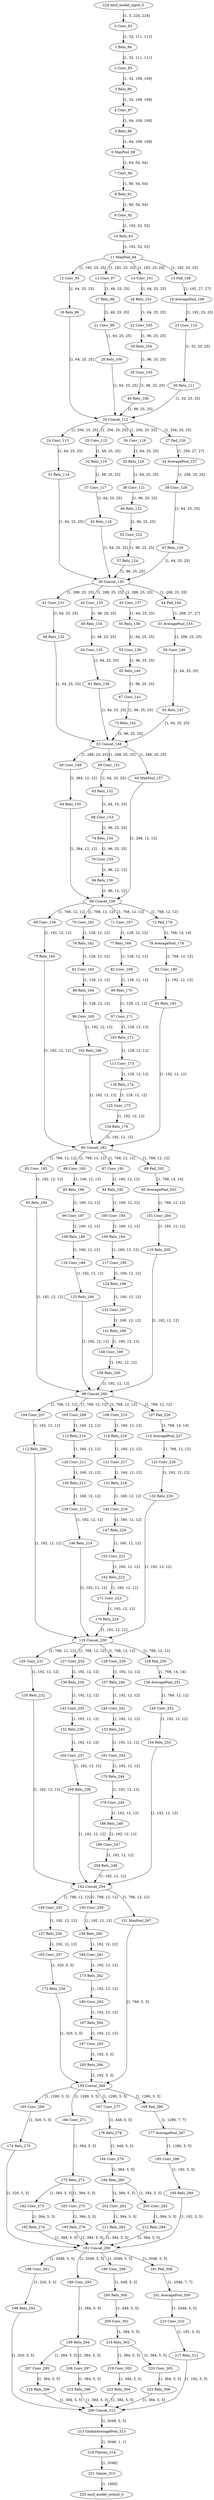 strict digraph  {
"0 Conv_83" [id=0, type=Conv];
"1 Relu_84" [id=1, type=Relu];
"2 Conv_85" [id=2, type=Conv];
"3 Relu_86" [id=3, type=Relu];
"4 Conv_87" [id=4, type=Conv];
"5 Relu_88" [id=5, type=Relu];
"6 MaxPool_89" [id=6, type=MaxPool];
"7 Conv_90" [id=7, type=Conv];
"8 Relu_91" [id=8, type=Relu];
"9 Conv_92" [id=9, type=Conv];
"10 Relu_93" [id=10, type=Relu];
"11 MaxPool_94" [id=11, type=MaxPool];
"12 Conv_95" [id=12, type=Conv];
"13 Conv_97" [id=13, type=Conv];
"14 Conv_101" [id=14, type=Conv];
"15 Pad_108" [id=15, type=Pad];
"16 Relu_96" [id=16, type=Relu];
"17 Relu_98" [id=17, type=Relu];
"18 Relu_102" [id=18, type=Relu];
"19 AveragePool_109" [id=19, type=AveragePool];
"20 Concat_112" [id=20, type=Concat];
"21 Conv_99" [id=21, type=Conv];
"22 Conv_103" [id=22, type=Conv];
"23 Conv_110" [id=23, type=Conv];
"24 Conv_113" [id=24, type=Conv];
"25 Conv_115" [id=25, type=Conv];
"26 Conv_119" [id=26, type=Conv];
"27 Pad_126" [id=27, type=Pad];
"28 Relu_100" [id=28, type=Relu];
"29 Relu_104" [id=29, type=Relu];
"30 Relu_111" [id=30, type=Relu];
"31 Relu_114" [id=31, type=Relu];
"32 Relu_116" [id=32, type=Relu];
"33 Relu_120" [id=33, type=Relu];
"34 AveragePool_127" [id=34, type=AveragePool];
"35 Conv_105" [id=35, type=Conv];
"36 Concat_130" [id=36, type=Concat];
"37 Conv_117" [id=37, type=Conv];
"38 Conv_121" [id=38, type=Conv];
"39 Conv_128" [id=39, type=Conv];
"40 Relu_106" [id=40, type=Relu];
"41 Conv_131" [id=41, type=Conv];
"42 Conv_133" [id=42, type=Conv];
"43 Conv_137" [id=43, type=Conv];
"44 Pad_144" [id=44, type=Pad];
"45 Relu_118" [id=45, type=Relu];
"46 Relu_122" [id=46, type=Relu];
"47 Relu_129" [id=47, type=Relu];
"48 Relu_132" [id=48, type=Relu];
"49 Relu_134" [id=49, type=Relu];
"50 Relu_138" [id=50, type=Relu];
"51 AveragePool_145" [id=51, type=AveragePool];
"52 Conv_123" [id=52, type=Conv];
"53 Concat_148" [id=53, type=Concat];
"54 Conv_135" [id=54, type=Conv];
"55 Conv_139" [id=55, type=Conv];
"56 Conv_146" [id=56, type=Conv];
"57 Relu_124" [id=57, type=Relu];
"58 Conv_149" [id=58, type=Conv];
"59 Conv_151" [id=59, type=Conv];
"60 MaxPool_157" [id=60, type=MaxPool];
"61 Relu_136" [id=61, type=Relu];
"62 Relu_140" [id=62, type=Relu];
"63 Relu_147" [id=63, type=Relu];
"64 Relu_150" [id=64, type=Relu];
"65 Relu_152" [id=65, type=Relu];
"66 Concat_158" [id=66, type=Concat];
"67 Conv_141" [id=67, type=Conv];
"68 Conv_153" [id=68, type=Conv];
"69 Conv_159" [id=69, type=Conv];
"70 Conv_161" [id=70, type=Conv];
"71 Conv_167" [id=71, type=Conv];
"72 Pad_178" [id=72, type=Pad];
"73 Relu_142" [id=73, type=Relu];
"74 Relu_154" [id=74, type=Relu];
"75 Relu_160" [id=75, type=Relu];
"76 Relu_162" [id=76, type=Relu];
"77 Relu_168" [id=77, type=Relu];
"78 AveragePool_179" [id=78, type=AveragePool];
"79 Conv_155" [id=79, type=Conv];
"80 Concat_182" [id=80, type=Concat];
"81 Conv_163" [id=81, type=Conv];
"82 Conv_169" [id=82, type=Conv];
"83 Conv_180" [id=83, type=Conv];
"84 Relu_156" [id=84, type=Relu];
"85 Conv_183" [id=85, type=Conv];
"86 Conv_185" [id=86, type=Conv];
"87 Conv_191" [id=87, type=Conv];
"88 Pad_202" [id=88, type=Pad];
"89 Relu_164" [id=89, type=Relu];
"90 Relu_170" [id=90, type=Relu];
"91 Relu_181" [id=91, type=Relu];
"92 Relu_184" [id=92, type=Relu];
"93 Relu_186" [id=93, type=Relu];
"94 Relu_192" [id=94, type=Relu];
"95 AveragePool_203" [id=95, type=AveragePool];
"96 Conv_165" [id=96, type=Conv];
"97 Conv_171" [id=97, type=Conv];
"98 Concat_206" [id=98, type=Concat];
"99 Conv_187" [id=99, type=Conv];
"100 Conv_193" [id=100, type=Conv];
"101 Conv_204" [id=101, type=Conv];
"102 Relu_166" [id=102, type=Relu];
"103 Relu_172" [id=103, type=Relu];
"104 Conv_207" [id=104, type=Conv];
"105 Conv_209" [id=105, type=Conv];
"106 Conv_215" [id=106, type=Conv];
"107 Pad_226" [id=107, type=Pad];
"108 Relu_188" [id=108, type=Relu];
"109 Relu_194" [id=109, type=Relu];
"110 Relu_205" [id=110, type=Relu];
"111 Conv_173" [id=111, type=Conv];
"112 Relu_208" [id=112, type=Relu];
"113 Relu_210" [id=113, type=Relu];
"114 Relu_216" [id=114, type=Relu];
"115 AveragePool_227" [id=115, type=AveragePool];
"116 Conv_189" [id=116, type=Conv];
"117 Conv_195" [id=117, type=Conv];
"118 Relu_174" [id=118, type=Relu];
"119 Concat_230" [id=119, type=Concat];
"120 Conv_211" [id=120, type=Conv];
"121 Conv_217" [id=121, type=Conv];
"122 Conv_228" [id=122, type=Conv];
"123 Relu_190" [id=123, type=Relu];
"124 Relu_196" [id=124, type=Relu];
"125 Conv_175" [id=125, type=Conv];
"126 Conv_231" [id=126, type=Conv];
"127 Conv_233" [id=127, type=Conv];
"128 Conv_239" [id=128, type=Conv];
"129 Pad_250" [id=129, type=Pad];
"130 Relu_212" [id=130, type=Relu];
"131 Relu_218" [id=131, type=Relu];
"132 Relu_229" [id=132, type=Relu];
"133 Conv_197" [id=133, type=Conv];
"134 Relu_176" [id=134, type=Relu];
"135 Relu_232" [id=135, type=Relu];
"136 Relu_234" [id=136, type=Relu];
"137 Relu_240" [id=137, type=Relu];
"138 AveragePool_251" [id=138, type=AveragePool];
"139 Conv_213" [id=139, type=Conv];
"140 Conv_219" [id=140, type=Conv];
"141 Relu_198" [id=141, type=Relu];
"142 Concat_254" [id=142, type=Concat];
"143 Conv_235" [id=143, type=Conv];
"144 Conv_241" [id=144, type=Conv];
"145 Conv_252" [id=145, type=Conv];
"146 Relu_214" [id=146, type=Relu];
"147 Relu_220" [id=147, type=Relu];
"148 Conv_199" [id=148, type=Conv];
"149 Conv_255" [id=149, type=Conv];
"150 Conv_259" [id=150, type=Conv];
"151 MaxPool_267" [id=151, type=MaxPool];
"152 Relu_236" [id=152, type=Relu];
"153 Relu_242" [id=153, type=Relu];
"154 Relu_253" [id=154, type=Relu];
"155 Conv_221" [id=155, type=Conv];
"156 Relu_200" [id=156, type=Relu];
"157 Relu_256" [id=157, type=Relu];
"158 Relu_260" [id=158, type=Relu];
"159 Concat_268" [id=159, type=Concat];
"160 Conv_237" [id=160, type=Conv];
"161 Conv_243" [id=161, type=Conv];
"162 Relu_222" [id=162, type=Relu];
"163 Conv_257" [id=163, type=Conv];
"164 Conv_261" [id=164, type=Conv];
"165 Conv_269" [id=165, type=Conv];
"166 Conv_271" [id=166, type=Conv];
"167 Conv_277" [id=167, type=Conv];
"168 Pad_286" [id=168, type=Pad];
"169 Relu_238" [id=169, type=Relu];
"170 Relu_244" [id=170, type=Relu];
"171 Conv_223" [id=171, type=Conv];
"172 Relu_258" [id=172, type=Relu];
"173 Relu_262" [id=173, type=Relu];
"174 Relu_270" [id=174, type=Relu];
"175 Relu_272" [id=175, type=Relu];
"176 Relu_278" [id=176, type=Relu];
"177 AveragePool_287" [id=177, type=AveragePool];
"178 Conv_245" [id=178, type=Conv];
"179 Relu_224" [id=179, type=Relu];
"180 Conv_263" [id=180, type=Conv];
"181 Concat_290" [id=181, type=Concat];
"182 Conv_273" [id=182, type=Conv];
"183 Conv_275" [id=183, type=Conv];
"184 Conv_279" [id=184, type=Conv];
"185 Conv_288" [id=185, type=Conv];
"186 Relu_246" [id=186, type=Relu];
"187 Relu_264" [id=187, type=Relu];
"188 Conv_291" [id=188, type=Conv];
"189 Conv_293" [id=189, type=Conv];
"190 Conv_299" [id=190, type=Conv];
"191 Pad_308" [id=191, type=Pad];
"192 Relu_274" [id=192, type=Relu];
"193 Relu_276" [id=193, type=Relu];
"194 Relu_280" [id=194, type=Relu];
"195 Relu_289" [id=195, type=Relu];
"196 Conv_247" [id=196, type=Conv];
"197 Conv_265" [id=197, type=Conv];
"198 Relu_292" [id=198, type=Relu];
"199 Relu_294" [id=199, type=Relu];
"200 Relu_300" [id=200, type=Relu];
"201 AveragePool_309" [id=201, type=AveragePool];
"202 Conv_281" [id=202, type=Conv];
"203 Conv_283" [id=203, type=Conv];
"204 Relu_248" [id=204, type=Relu];
"205 Relu_266" [id=205, type=Relu];
"206 Concat_312" [id=206, type=Concat];
"207 Conv_295" [id=207, type=Conv];
"208 Conv_297" [id=208, type=Conv];
"209 Conv_301" [id=209, type=Conv];
"210 Conv_310" [id=210, type=Conv];
"211 Relu_282" [id=211, type=Relu];
"212 Relu_284" [id=212, type=Relu];
"213 GlobalAveragePool_313" [id=213, type=GlobalAveragePool];
"214 Relu_296" [id=214, type=Relu];
"215 Relu_298" [id=215, type=Relu];
"216 Relu_302" [id=216, type=Relu];
"217 Relu_311" [id=217, type=Relu];
"218 Flatten_314" [id=218, type=Flatten];
"219 Conv_303" [id=219, type=Conv];
"220 Conv_305" [id=220, type=Conv];
"221 Gemm_315" [id=221, type=Gemm];
"222 Relu_304" [id=222, type=Relu];
"223 Relu_306" [id=223, type=Relu];
"224 nncf_model_input_0" [id=224, type=nncf_model_input];
"225 nncf_model_output_0" [id=225, type=nncf_model_output];
"0 Conv_83" -> "1 Relu_84"  [label="[1, 32, 111, 111]", style=solid];
"1 Relu_84" -> "2 Conv_85"  [label="[1, 32, 111, 111]", style=solid];
"2 Conv_85" -> "3 Relu_86"  [label="[1, 32, 109, 109]", style=solid];
"3 Relu_86" -> "4 Conv_87"  [label="[1, 32, 109, 109]", style=solid];
"4 Conv_87" -> "5 Relu_88"  [label="[1, 64, 109, 109]", style=solid];
"5 Relu_88" -> "6 MaxPool_89"  [label="[1, 64, 109, 109]", style=solid];
"6 MaxPool_89" -> "7 Conv_90"  [label="[1, 64, 54, 54]", style=solid];
"7 Conv_90" -> "8 Relu_91"  [label="[1, 80, 54, 54]", style=solid];
"8 Relu_91" -> "9 Conv_92"  [label="[1, 80, 54, 54]", style=solid];
"9 Conv_92" -> "10 Relu_93"  [label="[1, 192, 52, 52]", style=solid];
"10 Relu_93" -> "11 MaxPool_94"  [label="[1, 192, 52, 52]", style=solid];
"11 MaxPool_94" -> "12 Conv_95"  [label="[1, 192, 25, 25]", style=solid];
"11 MaxPool_94" -> "13 Conv_97"  [label="[1, 192, 25, 25]", style=solid];
"11 MaxPool_94" -> "14 Conv_101"  [label="[1, 192, 25, 25]", style=solid];
"11 MaxPool_94" -> "15 Pad_108"  [label="[1, 192, 25, 25]", style=solid];
"12 Conv_95" -> "16 Relu_96"  [label="[1, 64, 25, 25]", style=solid];
"13 Conv_97" -> "17 Relu_98"  [label="[1, 48, 25, 25]", style=solid];
"14 Conv_101" -> "18 Relu_102"  [label="[1, 64, 25, 25]", style=solid];
"15 Pad_108" -> "19 AveragePool_109"  [label="[1, 192, 27, 27]", style=solid];
"16 Relu_96" -> "20 Concat_112"  [label="[1, 64, 25, 25]", style=solid];
"17 Relu_98" -> "21 Conv_99"  [label="[1, 48, 25, 25]", style=solid];
"18 Relu_102" -> "22 Conv_103"  [label="[1, 64, 25, 25]", style=solid];
"19 AveragePool_109" -> "23 Conv_110"  [label="[1, 192, 25, 25]", style=solid];
"20 Concat_112" -> "24 Conv_113"  [label="[1, 256, 25, 25]", style=solid];
"20 Concat_112" -> "25 Conv_115"  [label="[1, 256, 25, 25]", style=solid];
"20 Concat_112" -> "26 Conv_119"  [label="[1, 256, 25, 25]", style=solid];
"20 Concat_112" -> "27 Pad_126"  [label="[1, 256, 25, 25]", style=solid];
"21 Conv_99" -> "28 Relu_100"  [label="[1, 64, 25, 25]", style=solid];
"22 Conv_103" -> "29 Relu_104"  [label="[1, 96, 25, 25]", style=solid];
"23 Conv_110" -> "30 Relu_111"  [label="[1, 32, 25, 25]", style=solid];
"24 Conv_113" -> "31 Relu_114"  [label="[1, 64, 25, 25]", style=solid];
"25 Conv_115" -> "32 Relu_116"  [label="[1, 48, 25, 25]", style=solid];
"26 Conv_119" -> "33 Relu_120"  [label="[1, 64, 25, 25]", style=solid];
"27 Pad_126" -> "34 AveragePool_127"  [label="[1, 256, 27, 27]", style=solid];
"28 Relu_100" -> "20 Concat_112"  [label="[1, 64, 25, 25]", style=solid];
"29 Relu_104" -> "35 Conv_105"  [label="[1, 96, 25, 25]", style=solid];
"30 Relu_111" -> "20 Concat_112"  [label="[1, 32, 25, 25]", style=solid];
"31 Relu_114" -> "36 Concat_130"  [label="[1, 64, 25, 25]", style=solid];
"32 Relu_116" -> "37 Conv_117"  [label="[1, 48, 25, 25]", style=solid];
"33 Relu_120" -> "38 Conv_121"  [label="[1, 64, 25, 25]", style=solid];
"34 AveragePool_127" -> "39 Conv_128"  [label="[1, 256, 25, 25]", style=solid];
"35 Conv_105" -> "40 Relu_106"  [label="[1, 96, 25, 25]", style=solid];
"36 Concat_130" -> "41 Conv_131"  [label="[1, 288, 25, 25]", style=solid];
"36 Concat_130" -> "42 Conv_133"  [label="[1, 288, 25, 25]", style=solid];
"36 Concat_130" -> "43 Conv_137"  [label="[1, 288, 25, 25]", style=solid];
"36 Concat_130" -> "44 Pad_144"  [label="[1, 288, 25, 25]", style=solid];
"37 Conv_117" -> "45 Relu_118"  [label="[1, 64, 25, 25]", style=solid];
"38 Conv_121" -> "46 Relu_122"  [label="[1, 96, 25, 25]", style=solid];
"39 Conv_128" -> "47 Relu_129"  [label="[1, 64, 25, 25]", style=solid];
"40 Relu_106" -> "20 Concat_112"  [label="[1, 96, 25, 25]", style=solid];
"41 Conv_131" -> "48 Relu_132"  [label="[1, 64, 25, 25]", style=solid];
"42 Conv_133" -> "49 Relu_134"  [label="[1, 48, 25, 25]", style=solid];
"43 Conv_137" -> "50 Relu_138"  [label="[1, 64, 25, 25]", style=solid];
"44 Pad_144" -> "51 AveragePool_145"  [label="[1, 288, 27, 27]", style=solid];
"45 Relu_118" -> "36 Concat_130"  [label="[1, 64, 25, 25]", style=solid];
"46 Relu_122" -> "52 Conv_123"  [label="[1, 96, 25, 25]", style=solid];
"47 Relu_129" -> "36 Concat_130"  [label="[1, 64, 25, 25]", style=solid];
"48 Relu_132" -> "53 Concat_148"  [label="[1, 64, 25, 25]", style=solid];
"49 Relu_134" -> "54 Conv_135"  [label="[1, 48, 25, 25]", style=solid];
"50 Relu_138" -> "55 Conv_139"  [label="[1, 64, 25, 25]", style=solid];
"51 AveragePool_145" -> "56 Conv_146"  [label="[1, 288, 25, 25]", style=solid];
"52 Conv_123" -> "57 Relu_124"  [label="[1, 96, 25, 25]", style=solid];
"53 Concat_148" -> "58 Conv_149"  [label="[1, 288, 25, 25]", style=solid];
"53 Concat_148" -> "59 Conv_151"  [label="[1, 288, 25, 25]", style=solid];
"53 Concat_148" -> "60 MaxPool_157"  [label="[1, 288, 25, 25]", style=solid];
"54 Conv_135" -> "61 Relu_136"  [label="[1, 64, 25, 25]", style=solid];
"55 Conv_139" -> "62 Relu_140"  [label="[1, 96, 25, 25]", style=solid];
"56 Conv_146" -> "63 Relu_147"  [label="[1, 64, 25, 25]", style=solid];
"57 Relu_124" -> "36 Concat_130"  [label="[1, 96, 25, 25]", style=solid];
"58 Conv_149" -> "64 Relu_150"  [label="[1, 384, 12, 12]", style=solid];
"59 Conv_151" -> "65 Relu_152"  [label="[1, 64, 25, 25]", style=solid];
"60 MaxPool_157" -> "66 Concat_158"  [label="[1, 288, 12, 12]", style=solid];
"61 Relu_136" -> "53 Concat_148"  [label="[1, 64, 25, 25]", style=solid];
"62 Relu_140" -> "67 Conv_141"  [label="[1, 96, 25, 25]", style=solid];
"63 Relu_147" -> "53 Concat_148"  [label="[1, 64, 25, 25]", style=solid];
"64 Relu_150" -> "66 Concat_158"  [label="[1, 384, 12, 12]", style=solid];
"65 Relu_152" -> "68 Conv_153"  [label="[1, 64, 25, 25]", style=solid];
"66 Concat_158" -> "69 Conv_159"  [label="[1, 768, 12, 12]", style=solid];
"66 Concat_158" -> "70 Conv_161"  [label="[1, 768, 12, 12]", style=solid];
"66 Concat_158" -> "71 Conv_167"  [label="[1, 768, 12, 12]", style=solid];
"66 Concat_158" -> "72 Pad_178"  [label="[1, 768, 12, 12]", style=solid];
"67 Conv_141" -> "73 Relu_142"  [label="[1, 96, 25, 25]", style=solid];
"68 Conv_153" -> "74 Relu_154"  [label="[1, 96, 25, 25]", style=solid];
"69 Conv_159" -> "75 Relu_160"  [label="[1, 192, 12, 12]", style=solid];
"70 Conv_161" -> "76 Relu_162"  [label="[1, 128, 12, 12]", style=solid];
"71 Conv_167" -> "77 Relu_168"  [label="[1, 128, 12, 12]", style=solid];
"72 Pad_178" -> "78 AveragePool_179"  [label="[1, 768, 14, 14]", style=solid];
"73 Relu_142" -> "53 Concat_148"  [label="[1, 96, 25, 25]", style=solid];
"74 Relu_154" -> "79 Conv_155"  [label="[1, 96, 25, 25]", style=solid];
"75 Relu_160" -> "80 Concat_182"  [label="[1, 192, 12, 12]", style=solid];
"76 Relu_162" -> "81 Conv_163"  [label="[1, 128, 12, 12]", style=solid];
"77 Relu_168" -> "82 Conv_169"  [label="[1, 128, 12, 12]", style=solid];
"78 AveragePool_179" -> "83 Conv_180"  [label="[1, 768, 12, 12]", style=solid];
"79 Conv_155" -> "84 Relu_156"  [label="[1, 96, 12, 12]", style=solid];
"80 Concat_182" -> "85 Conv_183"  [label="[1, 768, 12, 12]", style=solid];
"80 Concat_182" -> "86 Conv_185"  [label="[1, 768, 12, 12]", style=solid];
"80 Concat_182" -> "87 Conv_191"  [label="[1, 768, 12, 12]", style=solid];
"80 Concat_182" -> "88 Pad_202"  [label="[1, 768, 12, 12]", style=solid];
"81 Conv_163" -> "89 Relu_164"  [label="[1, 128, 12, 12]", style=solid];
"82 Conv_169" -> "90 Relu_170"  [label="[1, 128, 12, 12]", style=solid];
"83 Conv_180" -> "91 Relu_181"  [label="[1, 192, 12, 12]", style=solid];
"84 Relu_156" -> "66 Concat_158"  [label="[1, 96, 12, 12]", style=solid];
"85 Conv_183" -> "92 Relu_184"  [label="[1, 192, 12, 12]", style=solid];
"86 Conv_185" -> "93 Relu_186"  [label="[1, 160, 12, 12]", style=solid];
"87 Conv_191" -> "94 Relu_192"  [label="[1, 160, 12, 12]", style=solid];
"88 Pad_202" -> "95 AveragePool_203"  [label="[1, 768, 14, 14]", style=solid];
"89 Relu_164" -> "96 Conv_165"  [label="[1, 128, 12, 12]", style=solid];
"90 Relu_170" -> "97 Conv_171"  [label="[1, 128, 12, 12]", style=solid];
"91 Relu_181" -> "80 Concat_182"  [label="[1, 192, 12, 12]", style=solid];
"92 Relu_184" -> "98 Concat_206"  [label="[1, 192, 12, 12]", style=solid];
"93 Relu_186" -> "99 Conv_187"  [label="[1, 160, 12, 12]", style=solid];
"94 Relu_192" -> "100 Conv_193"  [label="[1, 160, 12, 12]", style=solid];
"95 AveragePool_203" -> "101 Conv_204"  [label="[1, 768, 12, 12]", style=solid];
"96 Conv_165" -> "102 Relu_166"  [label="[1, 192, 12, 12]", style=solid];
"97 Conv_171" -> "103 Relu_172"  [label="[1, 128, 12, 12]", style=solid];
"98 Concat_206" -> "104 Conv_207"  [label="[1, 768, 12, 12]", style=solid];
"98 Concat_206" -> "105 Conv_209"  [label="[1, 768, 12, 12]", style=solid];
"98 Concat_206" -> "106 Conv_215"  [label="[1, 768, 12, 12]", style=solid];
"98 Concat_206" -> "107 Pad_226"  [label="[1, 768, 12, 12]", style=solid];
"99 Conv_187" -> "108 Relu_188"  [label="[1, 160, 12, 12]", style=solid];
"100 Conv_193" -> "109 Relu_194"  [label="[1, 160, 12, 12]", style=solid];
"101 Conv_204" -> "110 Relu_205"  [label="[1, 192, 12, 12]", style=solid];
"102 Relu_166" -> "80 Concat_182"  [label="[1, 192, 12, 12]", style=solid];
"103 Relu_172" -> "111 Conv_173"  [label="[1, 128, 12, 12]", style=solid];
"104 Conv_207" -> "112 Relu_208"  [label="[1, 192, 12, 12]", style=solid];
"105 Conv_209" -> "113 Relu_210"  [label="[1, 160, 12, 12]", style=solid];
"106 Conv_215" -> "114 Relu_216"  [label="[1, 160, 12, 12]", style=solid];
"107 Pad_226" -> "115 AveragePool_227"  [label="[1, 768, 14, 14]", style=solid];
"108 Relu_188" -> "116 Conv_189"  [label="[1, 160, 12, 12]", style=solid];
"109 Relu_194" -> "117 Conv_195"  [label="[1, 160, 12, 12]", style=solid];
"110 Relu_205" -> "98 Concat_206"  [label="[1, 192, 12, 12]", style=solid];
"111 Conv_173" -> "118 Relu_174"  [label="[1, 128, 12, 12]", style=solid];
"112 Relu_208" -> "119 Concat_230"  [label="[1, 192, 12, 12]", style=solid];
"113 Relu_210" -> "120 Conv_211"  [label="[1, 160, 12, 12]", style=solid];
"114 Relu_216" -> "121 Conv_217"  [label="[1, 160, 12, 12]", style=solid];
"115 AveragePool_227" -> "122 Conv_228"  [label="[1, 768, 12, 12]", style=solid];
"116 Conv_189" -> "123 Relu_190"  [label="[1, 192, 12, 12]", style=solid];
"117 Conv_195" -> "124 Relu_196"  [label="[1, 160, 12, 12]", style=solid];
"118 Relu_174" -> "125 Conv_175"  [label="[1, 128, 12, 12]", style=solid];
"119 Concat_230" -> "126 Conv_231"  [label="[1, 768, 12, 12]", style=solid];
"119 Concat_230" -> "127 Conv_233"  [label="[1, 768, 12, 12]", style=solid];
"119 Concat_230" -> "128 Conv_239"  [label="[1, 768, 12, 12]", style=solid];
"119 Concat_230" -> "129 Pad_250"  [label="[1, 768, 12, 12]", style=solid];
"120 Conv_211" -> "130 Relu_212"  [label="[1, 160, 12, 12]", style=solid];
"121 Conv_217" -> "131 Relu_218"  [label="[1, 160, 12, 12]", style=solid];
"122 Conv_228" -> "132 Relu_229"  [label="[1, 192, 12, 12]", style=solid];
"123 Relu_190" -> "98 Concat_206"  [label="[1, 192, 12, 12]", style=solid];
"124 Relu_196" -> "133 Conv_197"  [label="[1, 160, 12, 12]", style=solid];
"125 Conv_175" -> "134 Relu_176"  [label="[1, 192, 12, 12]", style=solid];
"126 Conv_231" -> "135 Relu_232"  [label="[1, 192, 12, 12]", style=solid];
"127 Conv_233" -> "136 Relu_234"  [label="[1, 192, 12, 12]", style=solid];
"128 Conv_239" -> "137 Relu_240"  [label="[1, 192, 12, 12]", style=solid];
"129 Pad_250" -> "138 AveragePool_251"  [label="[1, 768, 14, 14]", style=solid];
"130 Relu_212" -> "139 Conv_213"  [label="[1, 160, 12, 12]", style=solid];
"131 Relu_218" -> "140 Conv_219"  [label="[1, 160, 12, 12]", style=solid];
"132 Relu_229" -> "119 Concat_230"  [label="[1, 192, 12, 12]", style=solid];
"133 Conv_197" -> "141 Relu_198"  [label="[1, 160, 12, 12]", style=solid];
"134 Relu_176" -> "80 Concat_182"  [label="[1, 192, 12, 12]", style=solid];
"135 Relu_232" -> "142 Concat_254"  [label="[1, 192, 12, 12]", style=solid];
"136 Relu_234" -> "143 Conv_235"  [label="[1, 192, 12, 12]", style=solid];
"137 Relu_240" -> "144 Conv_241"  [label="[1, 192, 12, 12]", style=solid];
"138 AveragePool_251" -> "145 Conv_252"  [label="[1, 768, 12, 12]", style=solid];
"139 Conv_213" -> "146 Relu_214"  [label="[1, 192, 12, 12]", style=solid];
"140 Conv_219" -> "147 Relu_220"  [label="[1, 160, 12, 12]", style=solid];
"141 Relu_198" -> "148 Conv_199"  [label="[1, 160, 12, 12]", style=solid];
"142 Concat_254" -> "149 Conv_255"  [label="[1, 768, 12, 12]", style=solid];
"142 Concat_254" -> "150 Conv_259"  [label="[1, 768, 12, 12]", style=solid];
"142 Concat_254" -> "151 MaxPool_267"  [label="[1, 768, 12, 12]", style=solid];
"143 Conv_235" -> "152 Relu_236"  [label="[1, 192, 12, 12]", style=solid];
"144 Conv_241" -> "153 Relu_242"  [label="[1, 192, 12, 12]", style=solid];
"145 Conv_252" -> "154 Relu_253"  [label="[1, 192, 12, 12]", style=solid];
"146 Relu_214" -> "119 Concat_230"  [label="[1, 192, 12, 12]", style=solid];
"147 Relu_220" -> "155 Conv_221"  [label="[1, 160, 12, 12]", style=solid];
"148 Conv_199" -> "156 Relu_200"  [label="[1, 192, 12, 12]", style=solid];
"149 Conv_255" -> "157 Relu_256"  [label="[1, 192, 12, 12]", style=solid];
"150 Conv_259" -> "158 Relu_260"  [label="[1, 192, 12, 12]", style=solid];
"151 MaxPool_267" -> "159 Concat_268"  [label="[1, 768, 5, 5]", style=solid];
"152 Relu_236" -> "160 Conv_237"  [label="[1, 192, 12, 12]", style=solid];
"153 Relu_242" -> "161 Conv_243"  [label="[1, 192, 12, 12]", style=solid];
"154 Relu_253" -> "142 Concat_254"  [label="[1, 192, 12, 12]", style=solid];
"155 Conv_221" -> "162 Relu_222"  [label="[1, 160, 12, 12]", style=solid];
"156 Relu_200" -> "98 Concat_206"  [label="[1, 192, 12, 12]", style=solid];
"157 Relu_256" -> "163 Conv_257"  [label="[1, 192, 12, 12]", style=solid];
"158 Relu_260" -> "164 Conv_261"  [label="[1, 192, 12, 12]", style=solid];
"159 Concat_268" -> "165 Conv_269"  [label="[1, 1280, 5, 5]", style=solid];
"159 Concat_268" -> "166 Conv_271"  [label="[1, 1280, 5, 5]", style=solid];
"159 Concat_268" -> "167 Conv_277"  [label="[1, 1280, 5, 5]", style=solid];
"159 Concat_268" -> "168 Pad_286"  [label="[1, 1280, 5, 5]", style=solid];
"160 Conv_237" -> "169 Relu_238"  [label="[1, 192, 12, 12]", style=solid];
"161 Conv_243" -> "170 Relu_244"  [label="[1, 192, 12, 12]", style=solid];
"162 Relu_222" -> "171 Conv_223"  [label="[1, 160, 12, 12]", style=solid];
"163 Conv_257" -> "172 Relu_258"  [label="[1, 320, 5, 5]", style=solid];
"164 Conv_261" -> "173 Relu_262"  [label="[1, 192, 12, 12]", style=solid];
"165 Conv_269" -> "174 Relu_270"  [label="[1, 320, 5, 5]", style=solid];
"166 Conv_271" -> "175 Relu_272"  [label="[1, 384, 5, 5]", style=solid];
"167 Conv_277" -> "176 Relu_278"  [label="[1, 448, 5, 5]", style=solid];
"168 Pad_286" -> "177 AveragePool_287"  [label="[1, 1280, 7, 7]", style=solid];
"169 Relu_238" -> "142 Concat_254"  [label="[1, 192, 12, 12]", style=solid];
"170 Relu_244" -> "178 Conv_245"  [label="[1, 192, 12, 12]", style=solid];
"171 Conv_223" -> "179 Relu_224"  [label="[1, 192, 12, 12]", style=solid];
"172 Relu_258" -> "159 Concat_268"  [label="[1, 320, 5, 5]", style=solid];
"173 Relu_262" -> "180 Conv_263"  [label="[1, 192, 12, 12]", style=solid];
"174 Relu_270" -> "181 Concat_290"  [label="[1, 320, 5, 5]", style=solid];
"175 Relu_272" -> "182 Conv_273"  [label="[1, 384, 5, 5]", style=solid];
"175 Relu_272" -> "183 Conv_275"  [label="[1, 384, 5, 5]", style=solid];
"176 Relu_278" -> "184 Conv_279"  [label="[1, 448, 5, 5]", style=solid];
"177 AveragePool_287" -> "185 Conv_288"  [label="[1, 1280, 5, 5]", style=solid];
"178 Conv_245" -> "186 Relu_246"  [label="[1, 192, 12, 12]", style=solid];
"179 Relu_224" -> "119 Concat_230"  [label="[1, 192, 12, 12]", style=solid];
"180 Conv_263" -> "187 Relu_264"  [label="[1, 192, 12, 12]", style=solid];
"181 Concat_290" -> "188 Conv_291"  [label="[1, 2048, 5, 5]", style=solid];
"181 Concat_290" -> "189 Conv_293"  [label="[1, 2048, 5, 5]", style=solid];
"181 Concat_290" -> "190 Conv_299"  [label="[1, 2048, 5, 5]", style=solid];
"181 Concat_290" -> "191 Pad_308"  [label="[1, 2048, 5, 5]", style=solid];
"182 Conv_273" -> "192 Relu_274"  [label="[1, 384, 5, 5]", style=solid];
"183 Conv_275" -> "193 Relu_276"  [label="[1, 384, 5, 5]", style=solid];
"184 Conv_279" -> "194 Relu_280"  [label="[1, 384, 5, 5]", style=solid];
"185 Conv_288" -> "195 Relu_289"  [label="[1, 192, 5, 5]", style=solid];
"186 Relu_246" -> "196 Conv_247"  [label="[1, 192, 12, 12]", style=solid];
"187 Relu_264" -> "197 Conv_265"  [label="[1, 192, 12, 12]", style=solid];
"188 Conv_291" -> "198 Relu_292"  [label="[1, 320, 5, 5]", style=solid];
"189 Conv_293" -> "199 Relu_294"  [label="[1, 384, 5, 5]", style=solid];
"190 Conv_299" -> "200 Relu_300"  [label="[1, 448, 5, 5]", style=solid];
"191 Pad_308" -> "201 AveragePool_309"  [label="[1, 2048, 7, 7]", style=solid];
"192 Relu_274" -> "181 Concat_290"  [label="[1, 384, 5, 5]", style=solid];
"193 Relu_276" -> "181 Concat_290"  [label="[1, 384, 5, 5]", style=solid];
"194 Relu_280" -> "202 Conv_281"  [label="[1, 384, 5, 5]", style=solid];
"194 Relu_280" -> "203 Conv_283"  [label="[1, 384, 5, 5]", style=solid];
"195 Relu_289" -> "181 Concat_290"  [label="[1, 192, 5, 5]", style=solid];
"196 Conv_247" -> "204 Relu_248"  [label="[1, 192, 12, 12]", style=solid];
"197 Conv_265" -> "205 Relu_266"  [label="[1, 192, 5, 5]", style=solid];
"198 Relu_292" -> "206 Concat_312"  [label="[1, 320, 5, 5]", style=solid];
"199 Relu_294" -> "207 Conv_295"  [label="[1, 384, 5, 5]", style=solid];
"199 Relu_294" -> "208 Conv_297"  [label="[1, 384, 5, 5]", style=solid];
"200 Relu_300" -> "209 Conv_301"  [label="[1, 448, 5, 5]", style=solid];
"201 AveragePool_309" -> "210 Conv_310"  [label="[1, 2048, 5, 5]", style=solid];
"202 Conv_281" -> "211 Relu_282"  [label="[1, 384, 5, 5]", style=solid];
"203 Conv_283" -> "212 Relu_284"  [label="[1, 384, 5, 5]", style=solid];
"204 Relu_248" -> "142 Concat_254"  [label="[1, 192, 12, 12]", style=solid];
"205 Relu_266" -> "159 Concat_268"  [label="[1, 192, 5, 5]", style=solid];
"206 Concat_312" -> "213 GlobalAveragePool_313"  [label="[1, 2048, 5, 5]", style=solid];
"207 Conv_295" -> "214 Relu_296"  [label="[1, 384, 5, 5]", style=solid];
"208 Conv_297" -> "215 Relu_298"  [label="[1, 384, 5, 5]", style=solid];
"209 Conv_301" -> "216 Relu_302"  [label="[1, 384, 5, 5]", style=solid];
"210 Conv_310" -> "217 Relu_311"  [label="[1, 192, 5, 5]", style=solid];
"211 Relu_282" -> "181 Concat_290"  [label="[1, 384, 5, 5]", style=solid];
"212 Relu_284" -> "181 Concat_290"  [label="[1, 384, 5, 5]", style=solid];
"213 GlobalAveragePool_313" -> "218 Flatten_314"  [label="[1, 2048, 1, 1]", style=solid];
"214 Relu_296" -> "206 Concat_312"  [label="[1, 384, 5, 5]", style=solid];
"215 Relu_298" -> "206 Concat_312"  [label="[1, 384, 5, 5]", style=solid];
"216 Relu_302" -> "219 Conv_303"  [label="[1, 384, 5, 5]", style=solid];
"216 Relu_302" -> "220 Conv_305"  [label="[1, 384, 5, 5]", style=solid];
"217 Relu_311" -> "206 Concat_312"  [label="[1, 192, 5, 5]", style=solid];
"218 Flatten_314" -> "221 Gemm_315"  [label="[1, 2048]", style=solid];
"219 Conv_303" -> "222 Relu_304"  [label="[1, 384, 5, 5]", style=solid];
"220 Conv_305" -> "223 Relu_306"  [label="[1, 384, 5, 5]", style=solid];
"221 Gemm_315" -> "225 nncf_model_output_0"  [label="[1, 1000]", style=solid];
"222 Relu_304" -> "206 Concat_312"  [label="[1, 384, 5, 5]", style=solid];
"223 Relu_306" -> "206 Concat_312"  [label="[1, 384, 5, 5]", style=solid];
"224 nncf_model_input_0" -> "0 Conv_83"  [label="[1, 3, 224, 224]", style=solid];
}
